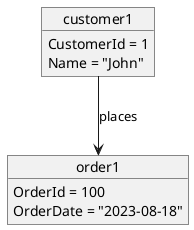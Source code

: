 @startuml
object customer1 {
    CustomerId = 1
    Name = "John"
}
object order1 {
    OrderId = 100
    OrderDate = "2023-08-18"
}
customer1 --> order1 : places
@enduml